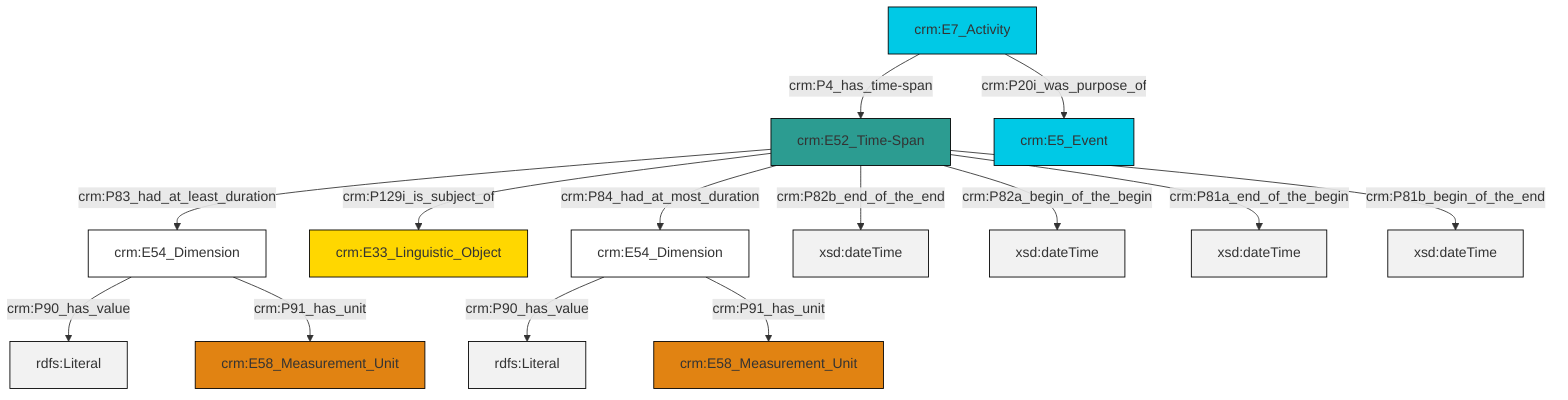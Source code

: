 graph TD
classDef Literal fill:#f2f2f2,stroke:#000000;
classDef CRM_Entity fill:#FFFFFF,stroke:#000000;
classDef Temporal_Entity fill:#00C9E6, stroke:#000000;
classDef Type fill:#E18312, stroke:#000000;
classDef Time-Span fill:#2C9C91, stroke:#000000;
classDef Appellation fill:#FFEB7F, stroke:#000000;
classDef Place fill:#008836, stroke:#000000;
classDef Persistent_Item fill:#B266B2, stroke:#000000;
classDef Conceptual_Object fill:#FFD700, stroke:#000000;
classDef Physical_Thing fill:#D2B48C, stroke:#000000;
classDef Actor fill:#f58aad, stroke:#000000;
classDef PC_Classes fill:#4ce600, stroke:#000000;
classDef Multi fill:#cccccc,stroke:#000000;

6["crm:E52_Time-Span"]:::Time-Span -->|crm:P83_had_at_least_duration| 7["crm:E54_Dimension"]:::CRM_Entity
11["crm:E7_Activity"]:::Temporal_Entity -->|crm:P4_has_time-span| 6["crm:E52_Time-Span"]:::Time-Span
6["crm:E52_Time-Span"]:::Time-Span -->|crm:P82b_end_of_the_end| 12[xsd:dateTime]:::Literal
6["crm:E52_Time-Span"]:::Time-Span -->|crm:P129i_is_subject_of| 4["crm:E33_Linguistic_Object"]:::Conceptual_Object
2["crm:E54_Dimension"]:::CRM_Entity -->|crm:P90_has_value| 14[rdfs:Literal]:::Literal
6["crm:E52_Time-Span"]:::Time-Span -->|crm:P82a_begin_of_the_begin| 15[xsd:dateTime]:::Literal
6["crm:E52_Time-Span"]:::Time-Span -->|crm:P81a_end_of_the_begin| 18[xsd:dateTime]:::Literal
6["crm:E52_Time-Span"]:::Time-Span -->|crm:P84_had_at_most_duration| 2["crm:E54_Dimension"]:::CRM_Entity
11["crm:E7_Activity"]:::Temporal_Entity -->|crm:P20i_was_purpose_of| 9["crm:E5_Event"]:::Temporal_Entity
6["crm:E52_Time-Span"]:::Time-Span -->|crm:P81b_begin_of_the_end| 20[xsd:dateTime]:::Literal
7["crm:E54_Dimension"]:::CRM_Entity -->|crm:P90_has_value| 21[rdfs:Literal]:::Literal
2["crm:E54_Dimension"]:::CRM_Entity -->|crm:P91_has_unit| 16["crm:E58_Measurement_Unit"]:::Type
7["crm:E54_Dimension"]:::CRM_Entity -->|crm:P91_has_unit| 0["crm:E58_Measurement_Unit"]:::Type